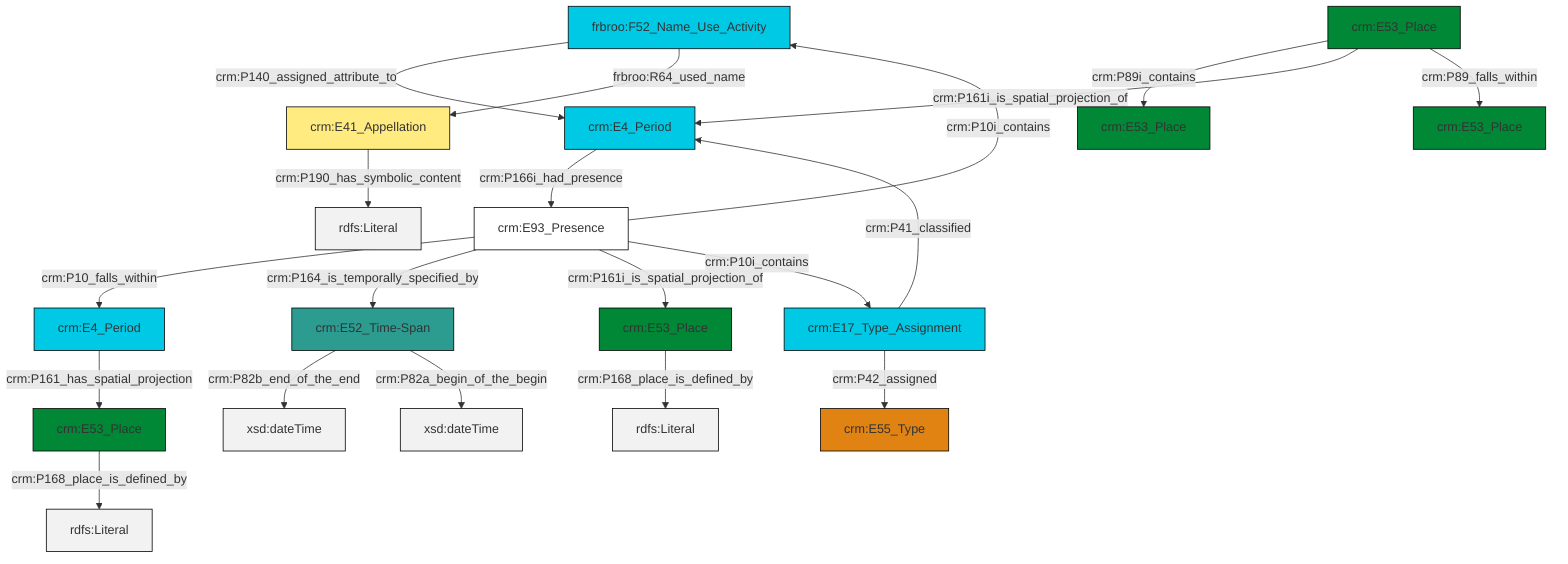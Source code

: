 graph TD
classDef Literal fill:#f2f2f2,stroke:#000000;
classDef CRM_Entity fill:#FFFFFF,stroke:#000000;
classDef Temporal_Entity fill:#00C9E6, stroke:#000000;
classDef Type fill:#E18312, stroke:#000000;
classDef Time-Span fill:#2C9C91, stroke:#000000;
classDef Appellation fill:#FFEB7F, stroke:#000000;
classDef Place fill:#008836, stroke:#000000;
classDef Persistent_Item fill:#B266B2, stroke:#000000;
classDef Conceptual_Object fill:#FFD700, stroke:#000000;
classDef Physical_Thing fill:#D2B48C, stroke:#000000;
classDef Actor fill:#f58aad, stroke:#000000;
classDef PC_Classes fill:#4ce600, stroke:#000000;
classDef Multi fill:#cccccc,stroke:#000000;

2["frbroo:F52_Name_Use_Activity"]:::Temporal_Entity -->|crm:P140_assigned_attribute_to| 3["crm:E4_Period"]:::Temporal_Entity
6["crm:E93_Presence"]:::CRM_Entity -->|crm:P10i_contains| 2["frbroo:F52_Name_Use_Activity"]:::Temporal_Entity
8["crm:E41_Appellation"]:::Appellation -->|crm:P190_has_symbolic_content| 9[rdfs:Literal]:::Literal
12["crm:E53_Place"]:::Place -->|crm:P168_place_is_defined_by| 13[rdfs:Literal]:::Literal
6["crm:E93_Presence"]:::CRM_Entity -->|crm:P10_falls_within| 14["crm:E4_Period"]:::Temporal_Entity
15["crm:E53_Place"]:::Place -->|crm:P89i_contains| 16["crm:E53_Place"]:::Place
10["crm:E52_Time-Span"]:::Time-Span -->|crm:P82b_end_of_the_end| 17[xsd:dateTime]:::Literal
14["crm:E4_Period"]:::Temporal_Entity -->|crm:P161_has_spatial_projection| 0["crm:E53_Place"]:::Place
15["crm:E53_Place"]:::Place -->|crm:P161i_is_spatial_projection_of| 3["crm:E4_Period"]:::Temporal_Entity
19["crm:E17_Type_Assignment"]:::Temporal_Entity -->|crm:P42_assigned| 4["crm:E55_Type"]:::Type
15["crm:E53_Place"]:::Place -->|crm:P89_falls_within| 22["crm:E53_Place"]:::Place
3["crm:E4_Period"]:::Temporal_Entity -->|crm:P166i_had_presence| 6["crm:E93_Presence"]:::CRM_Entity
10["crm:E52_Time-Span"]:::Time-Span -->|crm:P82a_begin_of_the_begin| 23[xsd:dateTime]:::Literal
6["crm:E93_Presence"]:::CRM_Entity -->|crm:P164_is_temporally_specified_by| 10["crm:E52_Time-Span"]:::Time-Span
0["crm:E53_Place"]:::Place -->|crm:P168_place_is_defined_by| 25[rdfs:Literal]:::Literal
6["crm:E93_Presence"]:::CRM_Entity -->|crm:P161i_is_spatial_projection_of| 12["crm:E53_Place"]:::Place
19["crm:E17_Type_Assignment"]:::Temporal_Entity -->|crm:P41_classified| 3["crm:E4_Period"]:::Temporal_Entity
6["crm:E93_Presence"]:::CRM_Entity -->|crm:P10i_contains| 19["crm:E17_Type_Assignment"]:::Temporal_Entity
2["frbroo:F52_Name_Use_Activity"]:::Temporal_Entity -->|frbroo:R64_used_name| 8["crm:E41_Appellation"]:::Appellation